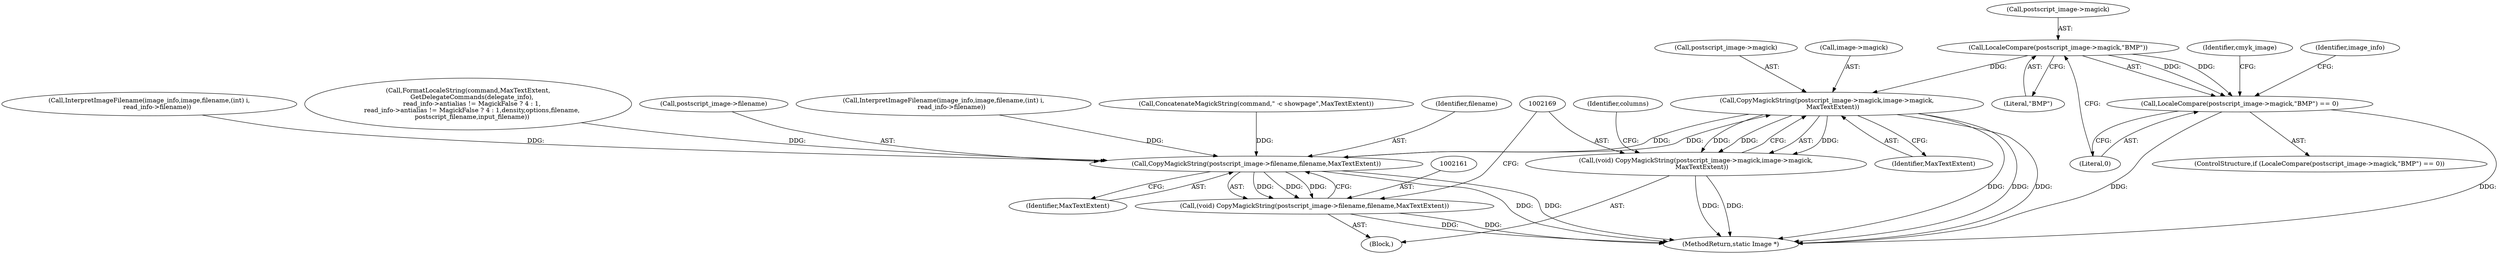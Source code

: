 digraph "0_ImageMagick_8598a497e2d1f556a34458cf54b40ba40674734c@pointer" {
"1002090" [label="(Call,LocaleCompare(postscript_image->magick,\"BMP\"))"];
"1002089" [label="(Call,LocaleCompare(postscript_image->magick,\"BMP\") == 0)"];
"1002170" [label="(Call,CopyMagickString(postscript_image->magick,image->magick,\n      MaxTextExtent))"];
"1002162" [label="(Call,CopyMagickString(postscript_image->filename,filename,MaxTextExtent))"];
"1002160" [label="(Call,(void) CopyMagickString(postscript_image->filename,filename,MaxTextExtent))"];
"1002168" [label="(Call,(void) CopyMagickString(postscript_image->magick,image->magick,\n      MaxTextExtent))"];
"1001999" [label="(Call,InterpretImageFilename(image_info,image,filename,(int) i,\n        read_info->filename))"];
"1002094" [label="(Literal,\"BMP\")"];
"1002095" [label="(Literal,0)"];
"1002167" [label="(Identifier,MaxTextExtent)"];
"1002159" [label="(Block,)"];
"1002088" [label="(ControlStructure,if (LocaleCompare(postscript_image->magick,\"BMP\") == 0))"];
"1002160" [label="(Call,(void) CopyMagickString(postscript_image->filename,filename,MaxTextExtent))"];
"1002091" [label="(Call,postscript_image->magick)"];
"1002170" [label="(Call,CopyMagickString(postscript_image->magick,image->magick,\n      MaxTextExtent))"];
"1002120" [label="(Identifier,image_info)"];
"1001855" [label="(Call,FormatLocaleString(command,MaxTextExtent,\n    GetDelegateCommands(delegate_info),\n    read_info->antialias != MagickFalse ? 4 : 1,\n    read_info->antialias != MagickFalse ? 4 : 1,density,options,filename,\n    postscript_filename,input_filename))"];
"1002177" [label="(Identifier,MaxTextExtent)"];
"1002162" [label="(Call,CopyMagickString(postscript_image->filename,filename,MaxTextExtent))"];
"1002163" [label="(Call,postscript_image->filename)"];
"1002260" [label="(MethodReturn,static Image *)"];
"1002180" [label="(Identifier,columns)"];
"1001965" [label="(Call,InterpretImageFilename(image_info,image,filename,(int) i,\n        read_info->filename))"];
"1002168" [label="(Call,(void) CopyMagickString(postscript_image->magick,image->magick,\n      MaxTextExtent))"];
"1002171" [label="(Call,postscript_image->magick)"];
"1002099" [label="(Identifier,cmyk_image)"];
"1002090" [label="(Call,LocaleCompare(postscript_image->magick,\"BMP\"))"];
"1001926" [label="(Call,ConcatenateMagickString(command,\" -c showpage\",MaxTextExtent))"];
"1002166" [label="(Identifier,filename)"];
"1002089" [label="(Call,LocaleCompare(postscript_image->magick,\"BMP\") == 0)"];
"1002174" [label="(Call,image->magick)"];
"1002090" -> "1002089"  [label="AST: "];
"1002090" -> "1002094"  [label="CFG: "];
"1002091" -> "1002090"  [label="AST: "];
"1002094" -> "1002090"  [label="AST: "];
"1002095" -> "1002090"  [label="CFG: "];
"1002090" -> "1002089"  [label="DDG: "];
"1002090" -> "1002089"  [label="DDG: "];
"1002090" -> "1002170"  [label="DDG: "];
"1002089" -> "1002088"  [label="AST: "];
"1002089" -> "1002095"  [label="CFG: "];
"1002095" -> "1002089"  [label="AST: "];
"1002099" -> "1002089"  [label="CFG: "];
"1002120" -> "1002089"  [label="CFG: "];
"1002089" -> "1002260"  [label="DDG: "];
"1002089" -> "1002260"  [label="DDG: "];
"1002170" -> "1002168"  [label="AST: "];
"1002170" -> "1002177"  [label="CFG: "];
"1002171" -> "1002170"  [label="AST: "];
"1002174" -> "1002170"  [label="AST: "];
"1002177" -> "1002170"  [label="AST: "];
"1002168" -> "1002170"  [label="CFG: "];
"1002170" -> "1002260"  [label="DDG: "];
"1002170" -> "1002260"  [label="DDG: "];
"1002170" -> "1002260"  [label="DDG: "];
"1002170" -> "1002162"  [label="DDG: "];
"1002170" -> "1002168"  [label="DDG: "];
"1002170" -> "1002168"  [label="DDG: "];
"1002170" -> "1002168"  [label="DDG: "];
"1002162" -> "1002170"  [label="DDG: "];
"1002162" -> "1002160"  [label="AST: "];
"1002162" -> "1002167"  [label="CFG: "];
"1002163" -> "1002162"  [label="AST: "];
"1002166" -> "1002162"  [label="AST: "];
"1002167" -> "1002162"  [label="AST: "];
"1002160" -> "1002162"  [label="CFG: "];
"1002162" -> "1002260"  [label="DDG: "];
"1002162" -> "1002260"  [label="DDG: "];
"1002162" -> "1002160"  [label="DDG: "];
"1002162" -> "1002160"  [label="DDG: "];
"1002162" -> "1002160"  [label="DDG: "];
"1001999" -> "1002162"  [label="DDG: "];
"1001965" -> "1002162"  [label="DDG: "];
"1001926" -> "1002162"  [label="DDG: "];
"1001855" -> "1002162"  [label="DDG: "];
"1002160" -> "1002159"  [label="AST: "];
"1002161" -> "1002160"  [label="AST: "];
"1002169" -> "1002160"  [label="CFG: "];
"1002160" -> "1002260"  [label="DDG: "];
"1002160" -> "1002260"  [label="DDG: "];
"1002168" -> "1002159"  [label="AST: "];
"1002169" -> "1002168"  [label="AST: "];
"1002180" -> "1002168"  [label="CFG: "];
"1002168" -> "1002260"  [label="DDG: "];
"1002168" -> "1002260"  [label="DDG: "];
}
